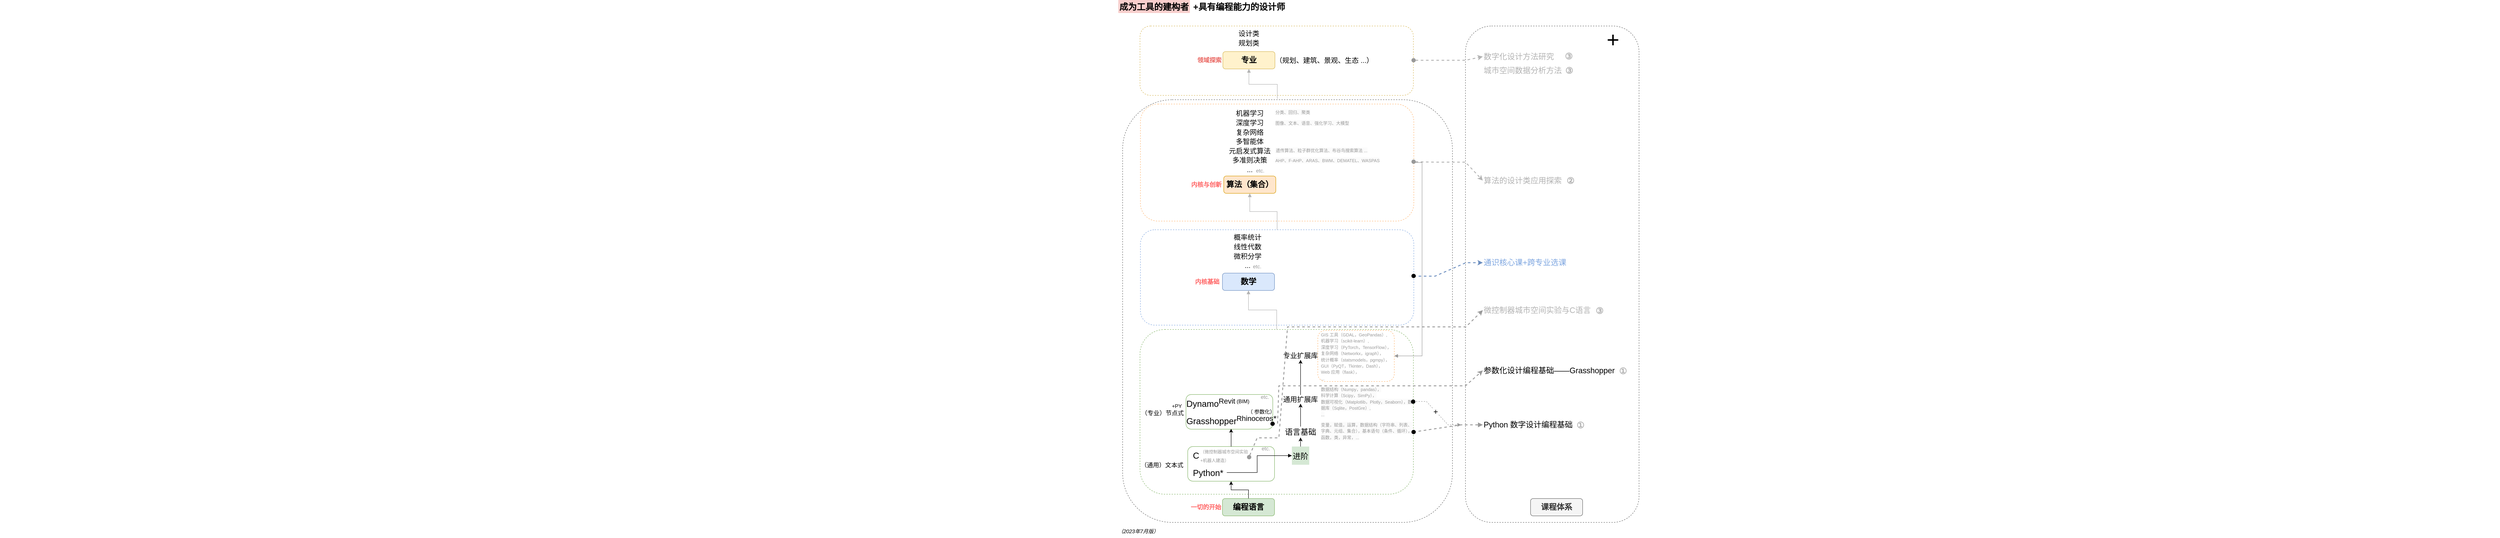 <mxfile version="20.7.4" type="device"><diagram id="OUltmPBOtKMZgrkQNjBD" name="Page-1"><mxGraphModel dx="4849" dy="2496" grid="1" gridSize="10" guides="1" tooltips="1" connect="1" arrows="1" fold="1" page="1" pageScale="1" pageWidth="850" pageHeight="1100" math="0" shadow="0"><root><mxCell id="0"/><mxCell id="1" parent="0"/><mxCell id="RBw2iIX-E5EsmmDV8m9l-112" value="" style="rounded=1;whiteSpace=wrap;html=1;dashed=1;strokeColor=#666666;fontSize=16;fontColor=#333333;fillColor=none;" parent="1" vertex="1"><mxGeometry x="680" y="-530" width="400" height="1145" as="geometry"/></mxCell><mxCell id="RBw2iIX-E5EsmmDV8m9l-57" value="" style="rounded=1;whiteSpace=wrap;html=1;fontSize=18;fillColor=none;dashed=1;strokeColor=#7EA6E0;fontColor=#000000;" parent="1" vertex="1"><mxGeometry x="-69" y="-60" width="630" height="220" as="geometry"/></mxCell><mxCell id="RBw2iIX-E5EsmmDV8m9l-71" value="" style="rounded=1;whiteSpace=wrap;html=1;fontSize=18;fillColor=none;dashed=1;strokeColor=#d6b656;" parent="1" vertex="1"><mxGeometry x="-70" y="-530" width="630" height="160" as="geometry"/></mxCell><mxCell id="RBw2iIX-E5EsmmDV8m9l-16" value="" style="rounded=1;whiteSpace=wrap;html=1;fontSize=20;fillColor=none;strokeColor=#82b366;" parent="1" vertex="1"><mxGeometry x="40" y="440" width="200" height="80" as="geometry"/></mxCell><mxCell id="RBw2iIX-E5EsmmDV8m9l-72" value="" style="rounded=1;whiteSpace=wrap;html=1;dashed=1;strokeColor=#666666;fontSize=16;fontColor=#333333;fillColor=none;" parent="1" vertex="1"><mxGeometry x="-110" y="-360" width="760" height="975" as="geometry"/></mxCell><mxCell id="RBw2iIX-E5EsmmDV8m9l-67" style="edgeStyle=orthogonalEdgeStyle;rounded=0;orthogonalLoop=1;jettySize=auto;html=1;entryX=0.5;entryY=1;entryDx=0;entryDy=0;strokeColor=#B3B3B3;strokeWidth=1;fontSize=16;fontColor=#EA6B66;endArrow=block;endFill=1;fillColor=#f5f5f5;exitX=0.469;exitY=-0.002;exitDx=0;exitDy=0;exitPerimeter=0;" parent="1" source="RBw2iIX-E5EsmmDV8m9l-72" target="RBw2iIX-E5EsmmDV8m9l-8" edge="1"><mxGeometry relative="1" as="geometry"/></mxCell><mxCell id="RBw2iIX-E5EsmmDV8m9l-64" value="" style="rounded=1;whiteSpace=wrap;html=1;fontSize=18;fillColor=none;dashed=1;strokeColor=#FFB570;fontColor=#000000;" parent="1" vertex="1"><mxGeometry x="-69" y="-350" width="630" height="270" as="geometry"/></mxCell><mxCell id="RBw2iIX-E5EsmmDV8m9l-54" value="" style="rounded=1;whiteSpace=wrap;html=1;fontSize=18;fillColor=none;dashed=1;strokeColor=#82b366;" parent="1" vertex="1"><mxGeometry x="-70" y="170" width="630" height="380" as="geometry"/></mxCell><mxCell id="RBw2iIX-E5EsmmDV8m9l-42" value="&lt;span style=&quot;font-family: Helvetica; font-style: normal; font-variant-ligatures: normal; font-variant-caps: normal; font-weight: 400; letter-spacing: normal; orphans: 2; text-indent: 0px; text-transform: none; widows: 2; word-spacing: 0px; -webkit-text-stroke-width: 0px; background-color: rgb(251, 251, 251); text-decoration-thickness: initial; text-decoration-style: initial; text-decoration-color: initial; float: none; display: inline !important;&quot;&gt;&lt;font color=&quot;#999999&quot; style=&quot;font-size: 10px;&quot;&gt;变量，赋值，运算，数据结构（字符串、列表、字典、元组、集合），基本语句（条件、循环），函数，类，异常，...&lt;/font&gt;&lt;/span&gt;" style="text;whiteSpace=wrap;html=1;fontSize=12;fontColor=#000000;align=left;" parent="1" vertex="1"><mxGeometry x="344.75" y="376" width="215.25" height="61" as="geometry"/></mxCell><mxCell id="RBw2iIX-E5EsmmDV8m9l-20" value="" style="rounded=1;whiteSpace=wrap;html=1;fontSize=20;fillColor=none;strokeColor=#82b366;" parent="1" vertex="1"><mxGeometry x="36" y="320" width="200" height="80" as="geometry"/></mxCell><mxCell id="RBw2iIX-E5EsmmDV8m9l-17" style="edgeStyle=orthogonalEdgeStyle;rounded=0;orthogonalLoop=1;jettySize=auto;html=1;fontSize=20;" parent="1" source="RBw2iIX-E5EsmmDV8m9l-2" target="RBw2iIX-E5EsmmDV8m9l-16" edge="1"><mxGeometry relative="1" as="geometry"/></mxCell><mxCell id="RBw2iIX-E5EsmmDV8m9l-2" value="&lt;span style=&quot;font-weight: 700;&quot;&gt;编程语言&lt;/span&gt;" style="rounded=1;whiteSpace=wrap;html=1;fontSize=18;fillColor=#d5e8d4;strokeColor=#82b366;" parent="1" vertex="1"><mxGeometry x="120" y="560" width="120" height="40" as="geometry"/></mxCell><mxCell id="RBw2iIX-E5EsmmDV8m9l-3" value="&lt;b&gt;数学&lt;/b&gt;" style="rounded=1;whiteSpace=wrap;html=1;fontSize=18;fillColor=#dae8fc;strokeColor=#6c8ebf;" parent="1" vertex="1"><mxGeometry x="120" y="40" width="120" height="40" as="geometry"/></mxCell><mxCell id="RBw2iIX-E5EsmmDV8m9l-4" value="一切的开始" style="text;html=1;strokeColor=none;fillColor=none;align=right;verticalAlign=middle;whiteSpace=wrap;rounded=0;fontSize=14;fontStyle=1;fontColor=#FF6666;" parent="1" vertex="1"><mxGeometry y="565" width="119" height="30" as="geometry"/></mxCell><mxCell id="RBw2iIX-E5EsmmDV8m9l-5" value="内核基础" style="text;html=1;strokeColor=none;fillColor=none;align=right;verticalAlign=middle;whiteSpace=wrap;rounded=0;fontSize=14;fontStyle=1;fontColor=#FF6666;" parent="1" vertex="1"><mxGeometry x="-5" y="45" width="120" height="30" as="geometry"/></mxCell><mxCell id="RBw2iIX-E5EsmmDV8m9l-6" value="&lt;b&gt;算法（集合）&lt;/b&gt;" style="rounded=1;whiteSpace=wrap;html=1;fontSize=18;fillColor=#ffe6cc;strokeColor=#d79b00;" parent="1" vertex="1"><mxGeometry x="123" y="-184" width="120" height="40" as="geometry"/></mxCell><mxCell id="RBw2iIX-E5EsmmDV8m9l-7" value="内核与创新" style="text;html=1;strokeColor=none;fillColor=none;align=right;verticalAlign=middle;whiteSpace=wrap;rounded=0;fontSize=14;fontStyle=1;fontColor=#FF6666;" parent="1" vertex="1"><mxGeometry x="10" y="-179" width="110" height="30" as="geometry"/></mxCell><mxCell id="RBw2iIX-E5EsmmDV8m9l-8" value="&lt;b&gt;专业&lt;/b&gt;" style="rounded=1;whiteSpace=wrap;html=1;fontSize=18;fillColor=#fff2cc;strokeColor=#d6b656;" parent="1" vertex="1"><mxGeometry x="121" y="-471" width="120" height="40" as="geometry"/></mxCell><mxCell id="RBw2iIX-E5EsmmDV8m9l-9" value="领域探索" style="text;html=1;strokeColor=none;fillColor=none;align=right;verticalAlign=middle;whiteSpace=wrap;rounded=0;fontSize=14;fontStyle=1;fontColor=#EA6B66;" parent="1" vertex="1"><mxGeometry x="10" y="-466" width="110" height="30" as="geometry"/></mxCell><mxCell id="RBw2iIX-E5EsmmDV8m9l-10" value="&lt;font style=&quot;font-size: 12px;&quot;&gt;（2023年7月版）&lt;/font&gt;" style="text;html=1;strokeColor=none;fillColor=none;align=right;verticalAlign=middle;whiteSpace=wrap;rounded=0;fontSize=14;fontStyle=2" parent="1" vertex="1"><mxGeometry x="-130" y="620" width="105" height="30" as="geometry"/></mxCell><mxCell id="RBw2iIX-E5EsmmDV8m9l-46" style="edgeStyle=none;rounded=0;orthogonalLoop=1;jettySize=auto;html=1;fontSize=18;fontColor=#000000;" parent="1" source="RBw2iIX-E5EsmmDV8m9l-11" target="RBw2iIX-E5EsmmDV8m9l-45" edge="1"><mxGeometry relative="1" as="geometry"/></mxCell><mxCell id="RBw2iIX-E5EsmmDV8m9l-11" value="&lt;font style=&quot;font-size: 18px;&quot;&gt;进阶&lt;/font&gt;" style="text;html=1;strokeColor=none;fillColor=#d5e8d4;align=left;verticalAlign=middle;whiteSpace=wrap;rounded=0;fontSize=21;" parent="1" vertex="1"><mxGeometry x="280" y="440" width="40" height="42" as="geometry"/></mxCell><mxCell id="RBw2iIX-E5EsmmDV8m9l-73" style="edgeStyle=orthogonalEdgeStyle;rounded=0;orthogonalLoop=1;jettySize=auto;html=1;entryX=0;entryY=0.5;entryDx=0;entryDy=0;strokeColor=#000000;strokeWidth=1;fontSize=16;fontColor=#EA6B66;endArrow=block;endFill=1;" parent="1" source="RBw2iIX-E5EsmmDV8m9l-12" target="RBw2iIX-E5EsmmDV8m9l-11" edge="1"><mxGeometry relative="1" as="geometry"><Array as="points"><mxPoint x="200" y="500"/><mxPoint x="200" y="461"/></Array></mxGeometry></mxCell><mxCell id="RBw2iIX-E5EsmmDV8m9l-12" value="Python*" style="text;html=1;strokeColor=none;fillColor=none;align=left;verticalAlign=middle;whiteSpace=wrap;rounded=0;fontSize=20;" parent="1" vertex="1"><mxGeometry x="50" y="480" width="80" height="40" as="geometry"/></mxCell><mxCell id="RBw2iIX-E5EsmmDV8m9l-13" value="C" style="text;html=1;strokeColor=none;fillColor=none;align=left;verticalAlign=middle;whiteSpace=wrap;rounded=0;fontSize=20;" parent="1" vertex="1"><mxGeometry x="50" y="440" width="80" height="40" as="geometry"/></mxCell><mxCell id="RBw2iIX-E5EsmmDV8m9l-14" value="Grasshopper&lt;sup&gt;Rhinoceros&lt;/sup&gt;" style="text;html=1;strokeColor=none;fillColor=none;align=left;verticalAlign=middle;whiteSpace=wrap;rounded=0;fontSize=20;" parent="1" vertex="1"><mxGeometry x="35" y="359" width="210" height="40" as="geometry"/></mxCell><mxCell id="RBw2iIX-E5EsmmDV8m9l-15" value="Dynamo&lt;sup&gt;Revit&lt;/sup&gt;" style="text;html=1;strokeColor=none;fillColor=none;align=left;verticalAlign=middle;whiteSpace=wrap;rounded=0;fontSize=20;" parent="1" vertex="1"><mxGeometry x="35" y="319" width="120" height="40" as="geometry"/></mxCell><mxCell id="RBw2iIX-E5EsmmDV8m9l-26" style="edgeStyle=orthogonalEdgeStyle;rounded=0;orthogonalLoop=1;jettySize=auto;html=1;entryX=0.5;entryY=1;entryDx=0;entryDy=0;fontSize=12;fontColor=#999999;" parent="1" source="RBw2iIX-E5EsmmDV8m9l-16" target="RBw2iIX-E5EsmmDV8m9l-14" edge="1"><mxGeometry relative="1" as="geometry"/></mxCell><mxCell id="RBw2iIX-E5EsmmDV8m9l-19" value="&lt;font style=&quot;font-size: 14px;&quot;&gt;（通用）文本式&lt;/font&gt;" style="text;html=1;strokeColor=none;fillColor=none;align=left;verticalAlign=middle;whiteSpace=wrap;rounded=0;fontSize=21;" parent="1" vertex="1"><mxGeometry x="-70" y="470" width="120" height="20" as="geometry"/></mxCell><mxCell id="RBw2iIX-E5EsmmDV8m9l-22" value="&lt;font style=&quot;font-size: 14px;&quot;&gt;（专业）节点式&lt;/font&gt;" style="text;html=1;strokeColor=none;fillColor=none;align=left;verticalAlign=middle;whiteSpace=wrap;rounded=0;fontSize=21;" parent="1" vertex="1"><mxGeometry x="-69" y="350" width="120" height="20" as="geometry"/></mxCell><mxCell id="RBw2iIX-E5EsmmDV8m9l-24" value="etc." style="text;html=1;strokeColor=none;fillColor=none;align=center;verticalAlign=middle;whiteSpace=wrap;rounded=0;fontSize=12;fontColor=#999999;" parent="1" vertex="1"><mxGeometry x="203" y="321" width="30" height="10" as="geometry"/></mxCell><mxCell id="RBw2iIX-E5EsmmDV8m9l-25" value="etc." style="text;html=1;strokeColor=none;fillColor=none;align=center;verticalAlign=middle;whiteSpace=wrap;rounded=0;fontSize=12;fontColor=#999999;" parent="1" vertex="1"><mxGeometry x="205" y="440" width="30" height="10" as="geometry"/></mxCell><mxCell id="RBw2iIX-E5EsmmDV8m9l-28" value="(BIM)" style="text;html=1;strokeColor=none;fillColor=none;align=center;verticalAlign=middle;whiteSpace=wrap;rounded=0;fontSize=12;fontColor=#000000;" parent="1" vertex="1"><mxGeometry x="150" y="331" width="35" height="10" as="geometry"/></mxCell><mxCell id="RBw2iIX-E5EsmmDV8m9l-30" value="（ 参数化）" style="text;html=1;strokeColor=none;fillColor=none;align=left;verticalAlign=middle;whiteSpace=wrap;rounded=0;fontSize=12;fontColor=#000000;" parent="1" vertex="1"><mxGeometry x="176" y="355" width="75" height="10" as="geometry"/></mxCell><mxCell id="RBw2iIX-E5EsmmDV8m9l-31" value="+PY" style="text;html=1;strokeColor=none;fillColor=none;align=center;verticalAlign=middle;whiteSpace=wrap;rounded=0;fontSize=12;fontColor=#000000;" parent="1" vertex="1"><mxGeometry x="-5" y="337" width="40" height="20" as="geometry"/></mxCell><mxCell id="RBw2iIX-E5EsmmDV8m9l-51" style="edgeStyle=none;rounded=0;orthogonalLoop=1;jettySize=auto;html=1;entryX=0.5;entryY=1;entryDx=0;entryDy=0;fontSize=18;fontColor=#000000;" parent="1" source="RBw2iIX-E5EsmmDV8m9l-38" target="RBw2iIX-E5EsmmDV8m9l-40" edge="1"><mxGeometry relative="1" as="geometry"/></mxCell><mxCell id="RBw2iIX-E5EsmmDV8m9l-38" value="&lt;font style=&quot;font-size: 16px;&quot;&gt;通用扩展库&lt;/font&gt;" style="text;html=1;strokeColor=none;fillColor=none;align=center;verticalAlign=middle;whiteSpace=wrap;rounded=0;fontSize=18;fontColor=#000000;" parent="1" vertex="1"><mxGeometry x="255.25" y="321" width="89.5" height="20" as="geometry"/></mxCell><mxCell id="RBw2iIX-E5EsmmDV8m9l-40" value="&lt;font style=&quot;font-size: 16px;&quot;&gt;专业扩展库&lt;/font&gt;" style="text;html=1;strokeColor=none;fillColor=none;align=center;verticalAlign=middle;whiteSpace=wrap;rounded=0;fontSize=18;fontColor=#000000;" parent="1" vertex="1"><mxGeometry x="255.25" y="220" width="89.5" height="20" as="geometry"/></mxCell><mxCell id="RBw2iIX-E5EsmmDV8m9l-47" style="edgeStyle=none;rounded=0;orthogonalLoop=1;jettySize=auto;html=1;entryX=0.5;entryY=1;entryDx=0;entryDy=0;fontSize=18;fontColor=#000000;" parent="1" source="RBw2iIX-E5EsmmDV8m9l-45" target="RBw2iIX-E5EsmmDV8m9l-38" edge="1"><mxGeometry relative="1" as="geometry"/></mxCell><mxCell id="RBw2iIX-E5EsmmDV8m9l-45" value="&lt;font style=&quot;font-size: 18px;&quot;&gt;语言基础&lt;/font&gt;" style="text;html=1;strokeColor=none;fillColor=none;align=center;verticalAlign=middle;whiteSpace=wrap;rounded=0;fontSize=10;fontColor=#000000;" parent="1" vertex="1"><mxGeometry x="260" y="394" width="80" height="25" as="geometry"/></mxCell><mxCell id="RBw2iIX-E5EsmmDV8m9l-80" style="edgeStyle=entityRelationEdgeStyle;rounded=0;orthogonalLoop=1;jettySize=auto;html=1;dashed=1;strokeColor=#999999;strokeWidth=1;fontSize=18;fontColor=#000000;endArrow=block;endFill=1;" parent="1" source="RBw2iIX-E5EsmmDV8m9l-48" edge="1"><mxGeometry relative="1" as="geometry"><mxPoint x="670" y="390" as="targetPoint"/></mxGeometry></mxCell><mxCell id="RBw2iIX-E5EsmmDV8m9l-81" value="+" style="edgeLabel;html=1;align=center;verticalAlign=middle;resizable=0;points=[];fontSize=18;fontColor=#000000;" parent="RBw2iIX-E5EsmmDV8m9l-80" vertex="1" connectable="0"><mxGeometry x="0.478" relative="1" as="geometry"><mxPoint x="-26" y="-27" as="offset"/></mxGeometry></mxCell><mxCell id="RBw2iIX-E5EsmmDV8m9l-48" value="&lt;span style=&quot;font-family: Helvetica; font-style: normal; font-variant-ligatures: normal; font-variant-caps: normal; font-weight: 400; letter-spacing: normal; orphans: 2; text-indent: 0px; text-transform: none; widows: 2; word-spacing: 0px; -webkit-text-stroke-width: 0px; background-color: rgb(251, 251, 251); text-decoration-thickness: initial; text-decoration-style: initial; text-decoration-color: initial; float: none; display: inline !important;&quot;&gt;&lt;font color=&quot;#999999&quot; style=&quot;font-size: 10px;&quot;&gt;数据结构（Numpy，pandas），&lt;br&gt;科学计算（Scipy，SimPy），&lt;br&gt;数据可视化（Matplotlib，Plotly，Seaborn），数据库（Sqlite，PostGre）,&lt;br&gt;...&lt;/font&gt;&lt;/span&gt;" style="text;whiteSpace=wrap;html=1;fontSize=12;fontColor=#000000;align=left;" parent="1" vertex="1"><mxGeometry x="344.75" y="294" width="215.25" height="84" as="geometry"/></mxCell><mxCell id="RBw2iIX-E5EsmmDV8m9l-53" value="&lt;font color=&quot;#999999&quot;&gt;&lt;span style=&quot;font-size: 10px;&quot;&gt;GIS 工具（GDAL，GeoPandas）,&lt;br&gt;机器学习（scikit-learn）,&lt;br&gt;深度学习（PyTorch，TensorFlow），&lt;br&gt;复杂网络（Networkx，igraph），&lt;br&gt;统计概率（statsmodels，pgmpy），&lt;br&gt;&lt;/span&gt;&lt;/font&gt;&lt;span style=&quot;color: rgb(153, 153, 153); font-size: 10px;&quot;&gt;GUI（PyQT，Tkinter，Dash），&lt;br&gt;&lt;/span&gt;&lt;font color=&quot;#999999&quot;&gt;&lt;span style=&quot;font-size: 10px;&quot;&gt;Web 应用（flask），&lt;br&gt;...&lt;br&gt;&lt;br&gt;&lt;/span&gt;&lt;/font&gt;" style="text;whiteSpace=wrap;html=1;fontSize=12;fontColor=#000000;align=left;" parent="1" vertex="1"><mxGeometry x="344.75" y="168" width="215.25" height="120" as="geometry"/></mxCell><mxCell id="RBw2iIX-E5EsmmDV8m9l-55" style="edgeStyle=orthogonalEdgeStyle;rounded=0;orthogonalLoop=1;jettySize=auto;html=1;entryX=0.5;entryY=1;entryDx=0;entryDy=0;fontSize=18;fontColor=#000000;strokeWidth=1;endArrow=block;endFill=1;fillColor=#f5f5f5;strokeColor=#B3B3B3;" parent="1" source="RBw2iIX-E5EsmmDV8m9l-54" target="RBw2iIX-E5EsmmDV8m9l-3" edge="1"><mxGeometry relative="1" as="geometry"/></mxCell><mxCell id="RBw2iIX-E5EsmmDV8m9l-56" value="&lt;font style=&quot;font-size: 16px;&quot;&gt;概率统计&lt;br&gt;线性代数&lt;br&gt;微积分学&lt;br&gt;...&lt;/font&gt;" style="text;html=1;strokeColor=none;fillColor=none;align=center;verticalAlign=middle;whiteSpace=wrap;rounded=0;dashed=1;fontSize=18;fontColor=#000000;" parent="1" vertex="1"><mxGeometry x="123" y="-60" width="110" height="100" as="geometry"/></mxCell><mxCell id="RBw2iIX-E5EsmmDV8m9l-58" style="edgeStyle=orthogonalEdgeStyle;rounded=0;orthogonalLoop=1;jettySize=auto;html=1;entryX=0.5;entryY=1;entryDx=0;entryDy=0;strokeWidth=1;fontSize=18;fontColor=#FF6666;endArrow=block;endFill=1;fillColor=#f5f5f5;strokeColor=#B3B3B3;" parent="1" source="RBw2iIX-E5EsmmDV8m9l-57" target="RBw2iIX-E5EsmmDV8m9l-6" edge="1"><mxGeometry relative="1" as="geometry"/></mxCell><mxCell id="RBw2iIX-E5EsmmDV8m9l-59" value="&lt;font style=&quot;font-size: 16px;&quot;&gt;机器学习&lt;br&gt;深度学习&lt;br&gt;复杂网络&lt;br&gt;多智能体&lt;br&gt;元启发式算法&lt;br&gt;多准则决策&lt;br&gt;...&lt;br&gt;&lt;span style=&quot;color: rgba(0, 0, 0, 0); font-family: monospace; text-align: start;&quot;&gt;%3CmxGraphModel%3E%3Croot%3E%3CmxCell%20id%3D%220%22%2F%3E%3CmxCell%20id%3D%221%22%20parent%3D%220%22%2F%3E%3CmxCell%20id%3D%222%22%20value%3D%22%E6%A6%82%E7%8E%87%E7%BB%9F%E8%AE%A1%26lt%3Bbr%26gt%3B%E7%BA%BF%E6%80%A7%E4%BB%A3%E6%95%B0%26lt%3Bbr%26gt%3B%E5%BE%AE%E7%A7%AF%E5%88%86%E5%AD%A6%26lt%3Bbr%26gt%3B...%22%20style%3D%22text%3Bhtml%3D1%3BstrokeColor%3Dnone%3BfillColor%3Dnone%3Balign%3Dcenter%3BverticalAlign%3Dmiddle%3BwhiteSpace%3Dwrap%3Brounded%3D0%3Bdashed%3D1%3BfontSize%3D18%3BfontColor%3D%23000000%3B%22%20vertex%3D%221%22%20parent%3D%221%22%3E%3CmxGeometry%20x%3D%22123%22%20y%3D%22-60%22%20width%3D%22110%22%20height%3D%22100%22%20as%3D%22geometry%22%2F%3E%3C%2FmxCell%3E%3C%2Froot%3E%3C%2FmxGraphModel%3E&lt;/span&gt;&lt;/font&gt;" style="text;html=1;strokeColor=none;fillColor=none;align=center;verticalAlign=middle;whiteSpace=wrap;rounded=0;dashed=1;fontSize=18;fontColor=#000000;" parent="1" vertex="1"><mxGeometry x="128" y="-300" width="110" height="116" as="geometry"/></mxCell><mxCell id="RBw2iIX-E5EsmmDV8m9l-60" value="&lt;span style=&quot;font-family: Helvetica; font-style: normal; font-variant-ligatures: normal; font-variant-caps: normal; font-weight: 400; letter-spacing: normal; orphans: 2; text-indent: 0px; text-transform: none; widows: 2; word-spacing: 0px; -webkit-text-stroke-width: 0px; background-color: rgb(251, 251, 251); text-decoration-thickness: initial; text-decoration-style: initial; text-decoration-color: initial; float: none; display: inline !important;&quot;&gt;&lt;font color=&quot;#999999&quot; style=&quot;font-size: 10px;&quot;&gt;分类、回归、聚类&lt;/font&gt;&lt;/span&gt;" style="text;whiteSpace=wrap;html=1;fontSize=12;fontColor=#000000;align=left;" parent="1" vertex="1"><mxGeometry x="240" y="-345.5" width="120" height="22.5" as="geometry"/></mxCell><mxCell id="RBw2iIX-E5EsmmDV8m9l-61" value="&lt;span style=&quot;font-family: Helvetica; font-style: normal; font-variant-ligatures: normal; font-variant-caps: normal; font-weight: 400; letter-spacing: normal; orphans: 2; text-indent: 0px; text-transform: none; widows: 2; word-spacing: 0px; -webkit-text-stroke-width: 0px; background-color: rgb(251, 251, 251); text-decoration-thickness: initial; text-decoration-style: initial; text-decoration-color: initial; float: none; display: inline !important;&quot;&gt;&lt;font color=&quot;#999999&quot; style=&quot;font-size: 10px;&quot;&gt;图像、文本、语音、强化学习、大模型&lt;/font&gt;&lt;/span&gt;" style="text;whiteSpace=wrap;html=1;fontSize=12;fontColor=#000000;align=left;" parent="1" vertex="1"><mxGeometry x="240" y="-320" width="180" height="22.5" as="geometry"/></mxCell><mxCell id="RBw2iIX-E5EsmmDV8m9l-62" value="&lt;span style=&quot;font-family: Helvetica; font-style: normal; font-variant-ligatures: normal; font-variant-caps: normal; font-weight: 400; letter-spacing: normal; orphans: 2; text-indent: 0px; text-transform: none; widows: 2; word-spacing: 0px; -webkit-text-stroke-width: 0px; background-color: rgb(251, 251, 251); text-decoration-thickness: initial; text-decoration-style: initial; text-decoration-color: initial; float: none; display: inline !important;&quot;&gt;&lt;font color=&quot;#999999&quot; style=&quot;font-size: 10px;&quot;&gt;遗传算法、粒子群优化算法、布谷鸟搜索算法 ...&lt;/font&gt;&lt;/span&gt;" style="text;whiteSpace=wrap;html=1;fontSize=12;fontColor=#000000;align=left;" parent="1" vertex="1"><mxGeometry x="241" y="-257" width="219" height="22.5" as="geometry"/></mxCell><mxCell id="RBw2iIX-E5EsmmDV8m9l-63" value="&lt;span style=&quot;font-family: Helvetica; font-style: normal; font-variant-ligatures: normal; font-variant-caps: normal; font-weight: 400; letter-spacing: normal; orphans: 2; text-indent: 0px; text-transform: none; widows: 2; word-spacing: 0px; -webkit-text-stroke-width: 0px; background-color: rgb(251, 251, 251); text-decoration-thickness: initial; text-decoration-style: initial; text-decoration-color: initial; float: none; display: inline !important;&quot;&gt;&lt;font color=&quot;#999999&quot; style=&quot;font-size: 10px;&quot;&gt;AHP、F-AHP、ARAS、BWM、DEMATEL、WASPAS&lt;/font&gt;&lt;/span&gt;" style="text;whiteSpace=wrap;html=1;fontSize=12;fontColor=#000000;align=left;" parent="1" vertex="1"><mxGeometry x="240" y="-234.5" width="250" height="22.5" as="geometry"/></mxCell><mxCell id="RBw2iIX-E5EsmmDV8m9l-66" style="edgeStyle=orthogonalEdgeStyle;rounded=0;orthogonalLoop=1;jettySize=auto;html=1;entryX=1;entryY=0.5;entryDx=0;entryDy=0;strokeWidth=1;fontSize=18;fontColor=#000000;endArrow=block;endFill=1;strokeColor=#999999;" parent="1" source="RBw2iIX-E5EsmmDV8m9l-64" target="RBw2iIX-E5EsmmDV8m9l-65" edge="1"><mxGeometry relative="1" as="geometry"><Array as="points"><mxPoint x="580" y="-215"/><mxPoint x="580" y="231"/></Array></mxGeometry></mxCell><mxCell id="RBw2iIX-E5EsmmDV8m9l-65" value="" style="rounded=1;whiteSpace=wrap;html=1;dashed=1;strokeColor=#FFB570;fontSize=18;fontColor=#000000;fillColor=none;" parent="1" vertex="1"><mxGeometry x="339.75" y="172" width="176.25" height="118" as="geometry"/></mxCell><mxCell id="RBw2iIX-E5EsmmDV8m9l-68" value="&lt;span style=&quot;font-size: 16px;&quot;&gt;设计类&lt;br&gt;规划类&lt;br&gt;&lt;br&gt;&lt;/span&gt;" style="text;html=1;strokeColor=none;fillColor=none;align=center;verticalAlign=middle;whiteSpace=wrap;rounded=0;dashed=1;fontSize=18;fontColor=#000000;" parent="1" vertex="1"><mxGeometry x="126" y="-511" width="110" height="40" as="geometry"/></mxCell><mxCell id="RBw2iIX-E5EsmmDV8m9l-69" value="etc." style="text;html=1;strokeColor=none;fillColor=none;align=center;verticalAlign=middle;whiteSpace=wrap;rounded=0;fontSize=12;fontColor=#999999;" parent="1" vertex="1"><mxGeometry x="185" y="20" width="30" height="10" as="geometry"/></mxCell><mxCell id="RBw2iIX-E5EsmmDV8m9l-70" value="etc." style="text;html=1;strokeColor=none;fillColor=none;align=center;verticalAlign=middle;whiteSpace=wrap;rounded=0;fontSize=12;fontColor=#999999;" parent="1" vertex="1"><mxGeometry x="191.5" y="-201" width="30" height="10" as="geometry"/></mxCell><mxCell id="RBw2iIX-E5EsmmDV8m9l-74" value="（规划、建筑、景观、生态 ...）" style="text;html=1;strokeColor=none;fillColor=none;align=left;verticalAlign=middle;whiteSpace=wrap;rounded=0;dashed=1;fontSize=16;fontColor=#000000;" parent="1" vertex="1"><mxGeometry x="240" y="-468" width="270" height="34" as="geometry"/></mxCell><mxCell id="RBw2iIX-E5EsmmDV8m9l-75" value="&lt;span style=&quot;font-weight: 700;&quot;&gt;课程体系&lt;/span&gt;" style="rounded=1;whiteSpace=wrap;html=1;fontSize=18;fillColor=#f5f5f5;strokeColor=#666666;fontColor=#333333;" parent="1" vertex="1"><mxGeometry x="830" y="560" width="120" height="40" as="geometry"/></mxCell><mxCell id="RBw2iIX-E5EsmmDV8m9l-76" value="&lt;font style=&quot;font-size: 10px;&quot;&gt;（微控制器城市空间实验&lt;br&gt;+机器人建造）&lt;/font&gt;" style="text;html=1;strokeColor=none;fillColor=none;align=left;verticalAlign=middle;whiteSpace=wrap;rounded=0;dashed=1;fontSize=16;fontColor=#999999;" parent="1" vertex="1"><mxGeometry x="66.5" y="445" width="116.5" height="30" as="geometry"/></mxCell><mxCell id="RBw2iIX-E5EsmmDV8m9l-77" value="Python 数字设计编程基础" style="text;html=1;strokeColor=none;fillColor=none;align=left;verticalAlign=middle;whiteSpace=wrap;rounded=0;dashed=1;fontSize=18;fontColor=#000000;" parent="1" vertex="1"><mxGeometry x="720" y="365" width="220" height="50" as="geometry"/></mxCell><mxCell id="RBw2iIX-E5EsmmDV8m9l-79" value="" style="endArrow=block;html=1;rounded=0;strokeColor=#999999;strokeWidth=2;fontSize=18;fontColor=#000000;exitX=1;exitY=0.5;exitDx=0;exitDy=0;entryX=0;entryY=0.5;entryDx=0;entryDy=0;dashed=1;endFill=1;" parent="1" source="RBw2iIX-E5EsmmDV8m9l-42" target="RBw2iIX-E5EsmmDV8m9l-77" edge="1"><mxGeometry width="50" height="50" relative="1" as="geometry"><mxPoint x="880" y="220" as="sourcePoint"/><mxPoint x="930" y="170" as="targetPoint"/><Array as="points"><mxPoint x="670" y="390"/></Array></mxGeometry></mxCell><mxCell id="RBw2iIX-E5EsmmDV8m9l-82" value="参数化设计编程基础——Grasshopper" style="text;html=1;strokeColor=none;fillColor=none;align=left;verticalAlign=middle;whiteSpace=wrap;rounded=0;dashed=1;fontSize=18;fontColor=#000000;" parent="1" vertex="1"><mxGeometry x="720" y="250" width="320" height="29" as="geometry"/></mxCell><mxCell id="RBw2iIX-E5EsmmDV8m9l-83" value="" style="endArrow=classic;html=1;rounded=0;dashed=1;strokeColor=#999999;strokeWidth=2;fontSize=18;fontColor=#000000;entryX=0;entryY=0.5;entryDx=0;entryDy=0;" parent="1" target="RBw2iIX-E5EsmmDV8m9l-82" edge="1"><mxGeometry width="50" height="50" relative="1" as="geometry"><mxPoint x="235" y="387" as="sourcePoint"/><mxPoint x="830" y="180" as="targetPoint"/><Array as="points"><mxPoint x="247" y="387"/><mxPoint x="250" y="300"/><mxPoint x="680" y="300"/></Array></mxGeometry></mxCell><mxCell id="RBw2iIX-E5EsmmDV8m9l-84" value="微控制器城市空间实验与C语言" style="text;html=1;strokeColor=none;fillColor=none;align=left;verticalAlign=middle;whiteSpace=wrap;rounded=0;dashed=1;fontSize=18;fontColor=#B3B3B3;" parent="1" vertex="1"><mxGeometry x="720" y="111" width="320" height="29" as="geometry"/></mxCell><mxCell id="RBw2iIX-E5EsmmDV8m9l-85" value="" style="endArrow=classic;html=1;rounded=0;dashed=1;strokeColor=#999999;strokeWidth=2;fontSize=18;fontColor=#B3B3B3;entryX=0;entryY=0.5;entryDx=0;entryDy=0;exitX=1;exitY=0.5;exitDx=0;exitDy=0;" parent="1" source="RBw2iIX-E5EsmmDV8m9l-76" target="RBw2iIX-E5EsmmDV8m9l-84" edge="1"><mxGeometry width="50" height="50" relative="1" as="geometry"><mxPoint x="730" y="60" as="sourcePoint"/><mxPoint x="780" y="10" as="targetPoint"/><Array as="points"><mxPoint x="200" y="420"/><mxPoint x="250" y="420"/><mxPoint x="270" y="164"/><mxPoint x="681" y="164"/></Array></mxGeometry></mxCell><mxCell id="RBw2iIX-E5EsmmDV8m9l-87" value="*" style="text;html=1;strokeColor=none;fillColor=none;align=center;verticalAlign=middle;whiteSpace=wrap;rounded=0;dashed=1;fontSize=18;fontColor=#000000;" parent="1" vertex="1"><mxGeometry x="231" y="366" width="20" height="20" as="geometry"/></mxCell><mxCell id="RBw2iIX-E5EsmmDV8m9l-89" value="通识核心课+跨专业选课" style="text;html=1;strokeColor=none;fillColor=none;align=left;verticalAlign=middle;whiteSpace=wrap;rounded=0;dashed=1;fontSize=18;fontColor=#7EA6E0;" parent="1" vertex="1"><mxGeometry x="720" y="-4" width="220" height="40" as="geometry"/></mxCell><mxCell id="RBw2iIX-E5EsmmDV8m9l-90" value="" style="endArrow=classic;html=1;rounded=0;dashed=1;strokeColor=#6c8ebf;strokeWidth=2;fontSize=18;fontColor=#3399FF;entryX=0;entryY=0.5;entryDx=0;entryDy=0;fillColor=#dae8fc;" parent="1" target="RBw2iIX-E5EsmmDV8m9l-89" edge="1"><mxGeometry width="50" height="50" relative="1" as="geometry"><mxPoint x="560" y="47" as="sourcePoint"/><mxPoint x="990" y="-240" as="targetPoint"/><Array as="points"><mxPoint x="610" y="47"/><mxPoint x="681" y="16"/></Array></mxGeometry></mxCell><mxCell id="RBw2iIX-E5EsmmDV8m9l-91" value="" style="ellipse;whiteSpace=wrap;html=1;aspect=fixed;strokeColor=#000000;fontSize=18;fillColor=#000000;" parent="1" vertex="1"><mxGeometry x="556" y="402" width="9" height="9" as="geometry"/></mxCell><mxCell id="RBw2iIX-E5EsmmDV8m9l-94" value="" style="ellipse;whiteSpace=wrap;html=1;aspect=fixed;strokeColor=#000000;fontSize=18;fillColor=#000000;" parent="1" vertex="1"><mxGeometry x="555" y="332" width="9" height="9" as="geometry"/></mxCell><mxCell id="RBw2iIX-E5EsmmDV8m9l-96" value="" style="ellipse;whiteSpace=wrap;html=1;aspect=fixed;strokeColor=#999999;fontSize=18;fillColor=#999999;" parent="1" vertex="1"><mxGeometry x="177" y="460" width="9" height="9" as="geometry"/></mxCell><mxCell id="RBw2iIX-E5EsmmDV8m9l-97" value="" style="ellipse;whiteSpace=wrap;html=1;aspect=fixed;strokeColor=#000000;fontSize=18;fillColor=#000000;" parent="1" vertex="1"><mxGeometry x="231" y="383" width="9" height="9" as="geometry"/></mxCell><mxCell id="RBw2iIX-E5EsmmDV8m9l-98" value="" style="ellipse;whiteSpace=wrap;html=1;aspect=fixed;strokeColor=#000000;fontSize=18;fillColor=#000000;" parent="1" vertex="1"><mxGeometry x="556" y="42" width="9" height="9" as="geometry"/></mxCell><mxCell id="RBw2iIX-E5EsmmDV8m9l-99" value="算法的设计类应用探索" style="text;html=1;strokeColor=none;fillColor=none;align=left;verticalAlign=middle;whiteSpace=wrap;rounded=0;dashed=1;fontSize=18;fontColor=#B3B3B3;" parent="1" vertex="1"><mxGeometry x="720" y="-193" width="280" height="39" as="geometry"/></mxCell><mxCell id="RBw2iIX-E5EsmmDV8m9l-100" value="" style="endArrow=classic;html=1;rounded=0;dashed=1;strokeColor=#B3B3B3;strokeWidth=2;fontSize=18;fontColor=#7EA6E0;fillColor=#f5f5f5;entryX=0;entryY=0.5;entryDx=0;entryDy=0;startArrow=none;" parent="1" source="RBw2iIX-E5EsmmDV8m9l-101" target="RBw2iIX-E5EsmmDV8m9l-99" edge="1"><mxGeometry width="50" height="50" relative="1" as="geometry"><mxPoint x="563" y="-216" as="sourcePoint"/><mxPoint x="720" y="-380" as="targetPoint"/><Array as="points"><mxPoint x="610" y="-216"/><mxPoint x="680" y="-216"/></Array></mxGeometry></mxCell><mxCell id="RBw2iIX-E5EsmmDV8m9l-102" value="" style="endArrow=none;html=1;rounded=0;dashed=1;strokeColor=#B3B3B3;strokeWidth=2;fontSize=18;fontColor=#7EA6E0;fillColor=#f5f5f5;entryX=0;entryY=0.5;entryDx=0;entryDy=0;" parent="1" target="RBw2iIX-E5EsmmDV8m9l-101" edge="1"><mxGeometry width="50" height="50" relative="1" as="geometry"><mxPoint x="563" y="-216" as="sourcePoint"/><mxPoint x="720" y="-173.5" as="targetPoint"/><Array as="points"/></mxGeometry></mxCell><mxCell id="RBw2iIX-E5EsmmDV8m9l-101" value="" style="ellipse;whiteSpace=wrap;html=1;aspect=fixed;strokeColor=#999999;fontSize=18;fillColor=#999999;" parent="1" vertex="1"><mxGeometry x="556" y="-221.5" width="9" height="9" as="geometry"/></mxCell><mxCell id="RBw2iIX-E5EsmmDV8m9l-103" value="数字化设计方法研究" style="text;html=1;strokeColor=none;fillColor=none;align=left;verticalAlign=middle;whiteSpace=wrap;rounded=0;dashed=1;fontSize=18;fontColor=#B3B3B3;" parent="1" vertex="1"><mxGeometry x="720" y="-479" width="280" height="39" as="geometry"/></mxCell><mxCell id="RBw2iIX-E5EsmmDV8m9l-104" value="" style="ellipse;whiteSpace=wrap;html=1;aspect=fixed;strokeColor=#999999;fontSize=18;fillColor=#999999;" parent="1" vertex="1"><mxGeometry x="556" y="-455.5" width="9" height="9" as="geometry"/></mxCell><mxCell id="RBw2iIX-E5EsmmDV8m9l-105" value="" style="endArrow=classic;html=1;rounded=0;dashed=1;strokeColor=#B3B3B3;strokeWidth=2;fontSize=18;fontColor=#7EA6E0;entryX=0;entryY=0.5;entryDx=0;entryDy=0;exitX=1;exitY=0.5;exitDx=0;exitDy=0;" parent="1" source="RBw2iIX-E5EsmmDV8m9l-104" target="RBw2iIX-E5EsmmDV8m9l-103" edge="1"><mxGeometry width="50" height="50" relative="1" as="geometry"><mxPoint x="720" y="-380" as="sourcePoint"/><mxPoint x="770" y="-430" as="targetPoint"/><Array as="points"><mxPoint x="680" y="-451"/></Array></mxGeometry></mxCell><mxCell id="RBw2iIX-E5EsmmDV8m9l-106" value="&lt;font style=&quot;font-size: 50px;&quot;&gt;+&lt;/font&gt;" style="text;html=1;strokeColor=none;fillColor=none;align=center;verticalAlign=middle;whiteSpace=wrap;rounded=0;fontSize=18;fontColor=#000000;" parent="1" vertex="1"><mxGeometry x="1000" y="-519" width="40" height="40" as="geometry"/></mxCell><mxCell id="RBw2iIX-E5EsmmDV8m9l-107" value="&lt;font style=&quot;font-size: 20px;&quot;&gt;①&lt;/font&gt;" style="text;html=1;strokeColor=none;fillColor=none;align=center;verticalAlign=middle;whiteSpace=wrap;rounded=0;fontSize=51;fontColor=#B3B3B3;fontStyle=1" parent="1" vertex="1"><mxGeometry x="925" y="360" width="40" height="40" as="geometry"/></mxCell><mxCell id="RBw2iIX-E5EsmmDV8m9l-108" value="&lt;font style=&quot;font-size: 20px;&quot;&gt;①&lt;/font&gt;" style="text;html=1;strokeColor=none;fillColor=none;align=center;verticalAlign=middle;whiteSpace=wrap;rounded=0;fontSize=51;fontColor=#B3B3B3;fontStyle=1" parent="1" vertex="1"><mxGeometry x="1023" y="235" width="40" height="40" as="geometry"/></mxCell><mxCell id="RBw2iIX-E5EsmmDV8m9l-109" value="&lt;font style=&quot;font-size: 20px;&quot;&gt;②&lt;/font&gt;" style="text;html=1;strokeColor=none;fillColor=none;align=center;verticalAlign=middle;whiteSpace=wrap;rounded=0;fontSize=51;fontColor=#B3B3B3;fontStyle=1" parent="1" vertex="1"><mxGeometry x="902" y="-204" width="40" height="40" as="geometry"/></mxCell><mxCell id="RBw2iIX-E5EsmmDV8m9l-110" value="&lt;font style=&quot;font-size: 20px;&quot;&gt;③&lt;/font&gt;" style="text;html=1;strokeColor=none;fillColor=none;align=center;verticalAlign=middle;whiteSpace=wrap;rounded=0;fontSize=51;fontColor=#B3B3B3;fontStyle=1" parent="1" vertex="1"><mxGeometry x="898" y="-491" width="40" height="40" as="geometry"/></mxCell><mxCell id="RBw2iIX-E5EsmmDV8m9l-111" value="&lt;font style=&quot;font-size: 20px;&quot;&gt;③&lt;/font&gt;" style="text;html=1;strokeColor=none;fillColor=none;align=center;verticalAlign=middle;whiteSpace=wrap;rounded=0;fontSize=51;fontColor=#B3B3B3;fontStyle=1" parent="1" vertex="1"><mxGeometry x="969" y="96" width="40" height="40" as="geometry"/></mxCell><mxCell id="RBw2iIX-E5EsmmDV8m9l-114" value="成为工具的建构者" style="text;html=1;strokeColor=none;fillColor=#f8cecc;align=center;verticalAlign=middle;whiteSpace=wrap;rounded=0;fontSize=20;fontStyle=1" parent="1" vertex="1"><mxGeometry x="-120" y="-590" width="165" height="30" as="geometry"/></mxCell><mxCell id="19TufIlCS_1lVNBmlizS-1" value="城市空间数据分析方法" style="text;html=1;strokeColor=none;fillColor=none;align=left;verticalAlign=middle;whiteSpace=wrap;rounded=0;dashed=1;fontSize=18;fontColor=#B3B3B3;" vertex="1" parent="1"><mxGeometry x="720" y="-446.5" width="280" height="39" as="geometry"/></mxCell><mxCell id="19TufIlCS_1lVNBmlizS-2" value="&lt;font style=&quot;font-size: 20px;&quot;&gt;③&lt;/font&gt;" style="text;html=1;strokeColor=none;fillColor=none;align=center;verticalAlign=middle;whiteSpace=wrap;rounded=0;fontSize=51;fontColor=#B3B3B3;fontStyle=1" vertex="1" parent="1"><mxGeometry x="899" y="-457.5" width="40" height="39" as="geometry"/></mxCell><mxCell id="19TufIlCS_1lVNBmlizS-3" value="+具有编程能力的设计师" style="text;html=1;strokeColor=none;fillColor=none;align=center;verticalAlign=middle;whiteSpace=wrap;rounded=0;fontSize=20;fontStyle=1" vertex="1" parent="1"><mxGeometry x="50" y="-590" width="217" height="30" as="geometry"/></mxCell></root></mxGraphModel></diagram></mxfile>